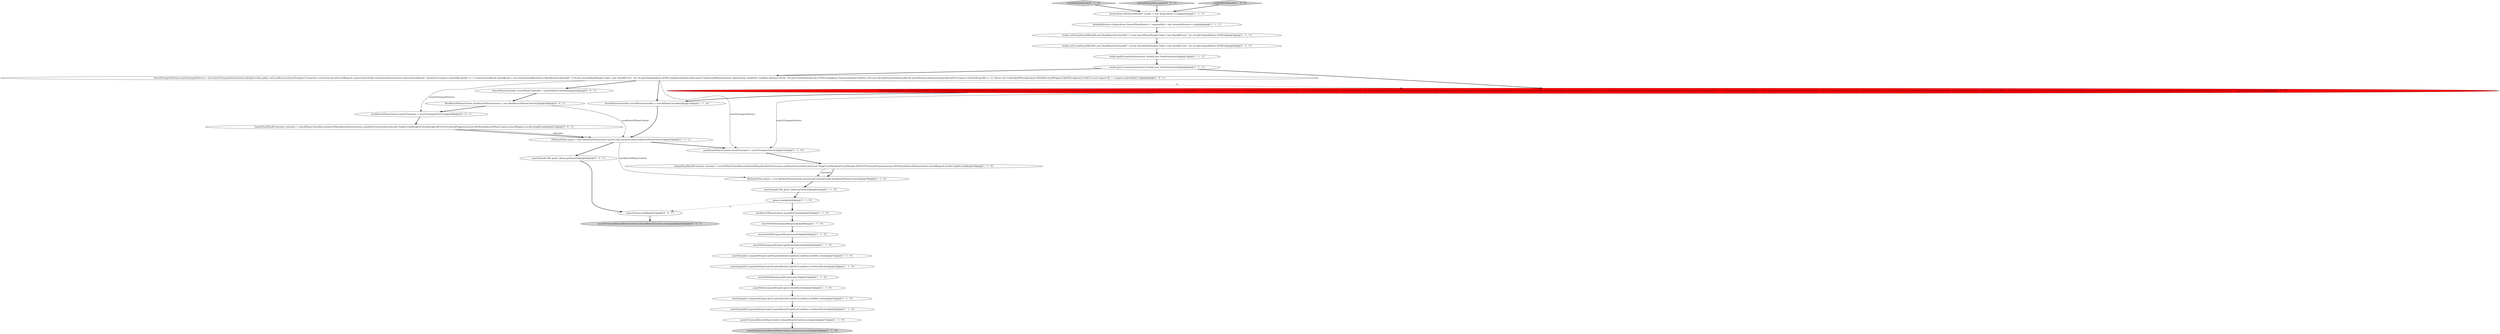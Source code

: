 digraph {
17 [style = filled, label = "assertNotNull(responseRef.get())@@@48@@@['1', '1', '0']", fillcolor = white, shape = ellipse image = "AAA0AAABBB1BBB"];
29 [style = filled, label = "assertTrue(mockSearchPhaseContext.releasedSearchContexts.isEmpty())@@@42@@@['0', '0', '1']", fillcolor = lightgray, shape = ellipse image = "AAA0AAABBB3BBB"];
4 [style = filled, label = "results.get(0).termsStatistics(new Term((((,new TermStatistics(((()@@@7@@@['1', '1', '1']", fillcolor = white, shape = ellipse image = "AAA0AAABBB1BBB"];
25 [style = filled, label = "assertEquals(42,responseRef.get().get(0).queryResult().topDocs().topDocs.scoreDocs(0(.doc)@@@52@@@['1', '1', '0']", fillcolor = white, shape = ellipse image = "AAA0AAABBB1BBB"];
11 [style = filled, label = "results.set(1,newSearchResult(1,new ShardSearchContextId(\"\",2),new SearchShardTarget(\"node2\",new ShardId(\"test\",\"na\",0),null,OriginalIndices.NONE)))@@@6@@@['1', '1', '1']", fillcolor = white, shape = ellipse image = "AAA0AAABBB1BBB"];
31 [style = filled, label = "assertEquals(\"dfs_query\",phase.getName())@@@40@@@['0', '0', '1']", fillcolor = white, shape = ellipse image = "AAA0AAABBB3BBB"];
1 [style = filled, label = "QueryPhaseResultConsumer consumer = searchPhaseController.newSearchPhaseResults(EsExecutors.newDirectExecutorService(),new NoopCircuitBreaker(CircuitBreaker.REQUEST),SearchProgressListener.NOOP,mockSearchPhaseContext.searchRequest,results.length(),null)@@@36@@@['1', '1', '0']", fillcolor = white, shape = ellipse image = "AAA0AAABBB1BBB"];
24 [style = filled, label = "assertTrue(mockSearchPhaseContext.releasedSearchContexts.isEmpty())@@@57@@@['1', '1', '0']", fillcolor = white, shape = ellipse image = "AAA0AAABBB1BBB"];
12 [style = filled, label = "DfsQueryPhase phase = new DfsQueryPhase(results.asList(),null,consumer,null,mockSearchPhaseContext)@@@39@@@['1', '1', '0']", fillcolor = white, shape = ellipse image = "AAA0AAABBB1BBB"];
36 [style = filled, label = "mockSearchPhaseContext.searchTransport = searchTransportService@@@30@@@['0', '0', '1']", fillcolor = white, shape = ellipse image = "AAA0AAABBB3BBB"];
9 [style = filled, label = "SearchPhaseController searchPhaseController = searchPhaseController()@@@33@@@['1', '1', '0']", fillcolor = white, shape = ellipse image = "AAA0AAABBB1BBB"];
21 [style = filled, label = "DfsQueryPhase phase = new DfsQueryPhase(results.asList(),null,consumer,null,mockSearchPhaseContext)@@@34@@@['1', '1', '1']", fillcolor = white, shape = ellipse image = "AAA0AAABBB1BBB"];
16 [style = filled, label = "mockSearchPhaseContext.assertNoFailure()@@@47@@@['1', '1', '0']", fillcolor = white, shape = ellipse image = "AAA0AAABBB1BBB"];
30 [style = filled, label = "expectThrows(,null)@@@41@@@['0', '0', '1']", fillcolor = white, shape = ellipse image = "AAA0AAABBB3BBB"];
0 [style = filled, label = "results.set(0,newSearchResult(0,new ShardSearchContextId(\"\",1),new SearchShardTarget(\"node1\",new ShardId(\"test\",\"na\",0),null,OriginalIndices.NONE)))@@@5@@@['1', '1', '1']", fillcolor = white, shape = ellipse image = "AAA0AAABBB1BBB"];
28 [style = filled, label = "testDfsWith2Shards['0', '1', '0']", fillcolor = lightgray, shape = diamond image = "AAA0AAABBB2BBB"];
8 [style = filled, label = "assertNull(responseRef.get().get(1).fetchResult())@@@54@@@['1', '1', '0']", fillcolor = white, shape = ellipse image = "AAA0AAABBB1BBB"];
7 [style = filled, label = "phase.run()@@@46@@@['1', '1', '0']", fillcolor = white, shape = ellipse image = "AAA0AAABBB1BBB"];
6 [style = filled, label = "assertNotNull(responseRef.get().get(0))@@@49@@@['1', '1', '0']", fillcolor = white, shape = ellipse image = "AAA0AAABBB1BBB"];
22 [style = filled, label = "assertEquals(84,responseRef.get().get(1).queryResult().topDocs().topDocs.scoreDocs(0(.doc)@@@56@@@['1', '1', '0']", fillcolor = white, shape = ellipse image = "AAA0AAABBB1BBB"];
35 [style = filled, label = "QueryPhaseResultConsumer consumer = searchPhaseController.newSearchPhaseResults(EsExecutors.newDirectExecutorService(),new NoopCircuitBreaker(CircuitBreaker.REQUEST),SearchProgressListener.NOOP,mockSearchPhaseContext.searchRequest,results.length(),null)@@@31@@@['0', '0', '1']", fillcolor = white, shape = ellipse image = "AAA0AAABBB3BBB"];
19 [style = filled, label = "assertNull(responseRef.get().get(0).fetchResult())@@@50@@@['1', '1', '0']", fillcolor = white, shape = ellipse image = "AAA0AAABBB1BBB"];
23 [style = filled, label = "SearchTransportService searchTransportService = new SearchTransportService(null,null){@Override public void sendExecuteQuery(Transport.Connection connection,QuerySearchRequest request,SearchTask task,SearchActionListener<QuerySearchResult> listener){if (request.contextId().getId() == 1) {QuerySearchResult queryResult = new QuerySearchResult(new ShardSearchContextId(\"\",123),new SearchShardTarget(\"node1\",new ShardId(\"test\",\"na\",0),null,OriginalIndices.NONE),null)queryResult.topDocs(new TopDocsAndMaxScore(new TopDocs(new TotalHits(1,TotalHits.Relation.EQUAL_TO),new ScoreDoc((((edu.fdu.CPPDG.tinypdg.pe.ExpressionInfo@1230ef3),2.0F),new DocValueFormat(((()queryResult.size(2)listener.onResponse(queryResult)}if (request.contextId().getId() == 2) {throw new UncheckedIOException(new MockDirectoryWrapper.FakeIOException())}{fail(\"no such request ID: \" + request.contextId())}}}@@@9@@@['1', '0', '1']", fillcolor = white, shape = ellipse image = "AAA0AAABBB1BBB"];
34 [style = filled, label = "MockSearchPhaseContext mockSearchPhaseContext = new MockSearchPhaseContext(2)@@@29@@@['0', '0', '1']", fillcolor = white, shape = ellipse image = "AAA0AAABBB3BBB"];
27 [style = filled, label = "SearchTransportService searchTransportService = new SearchTransportService(null,null,null){@Override public void sendExecuteQuery(Transport.Connection connection,QuerySearchRequest request,SearchTask task,SearchActionListener<QuerySearchResult> listener){if (request.contextId().getId() == 1) {QuerySearchResult queryResult = new QuerySearchResult(new ShardSearchContextId(\"\",123),new SearchShardTarget(\"node1\",new ShardId(\"test\",\"na\",0),null,OriginalIndices.NONE),null)queryResult.topDocs(new TopDocsAndMaxScore(new TopDocs(new TotalHits(1,TotalHits.Relation.EQUAL_TO),new ScoreDoc((((edu.fdu.CPPDG.tinypdg.pe.ExpressionInfo@1230d19),2.0F),new DocValueFormat(((()queryResult.size(2)listener.onResponse(queryResult)}if (request.contextId().getId() == 2) {QuerySearchResult queryResult = new QuerySearchResult(new ShardSearchContextId(\"\",123),new SearchShardTarget(\"node2\",new ShardId(\"test\",\"na\",0),null,OriginalIndices.NONE),null)queryResult.topDocs(new TopDocsAndMaxScore(new TopDocs(new TotalHits(1,TotalHits.Relation.EQUAL_TO),new ScoreDoc((((edu.fdu.CPPDG.tinypdg.pe.ExpressionInfo@1230d5e),2.0F),new DocValueFormat(((()queryResult.size(2)listener.onResponse(queryResult)}{fail(\"no such request ID: \" + request.contextId())}}}@@@9@@@['0', '1', '0']", fillcolor = red, shape = ellipse image = "AAA1AAABBB2BBB"];
20 [style = filled, label = "AtomicArray<DfsSearchResult> results = new AtomicArray<>(2)@@@3@@@['1', '1', '1']", fillcolor = white, shape = ellipse image = "AAA0AAABBB1BBB"];
18 [style = filled, label = "assertEquals(\"dfs_query\",phase.getName())@@@45@@@['1', '1', '0']", fillcolor = white, shape = ellipse image = "AAA0AAABBB1BBB"];
10 [style = filled, label = "AtomicReference<AtomicArray<SearchPhaseResult>> responseRef = new AtomicReference<>()@@@4@@@['1', '1', '1']", fillcolor = white, shape = ellipse image = "AAA0AAABBB1BBB"];
14 [style = filled, label = "mockSearchPhaseContext.searchTransport = searchTransportService@@@35@@@['1', '1', '0']", fillcolor = white, shape = ellipse image = "AAA0AAABBB1BBB"];
33 [style = filled, label = "testFailPhaseOnException['0', '0', '1']", fillcolor = lightgray, shape = diamond image = "AAA0AAABBB3BBB"];
2 [style = filled, label = "assertNotNull(responseRef.get().get(1))@@@53@@@['1', '1', '0']", fillcolor = white, shape = ellipse image = "AAA0AAABBB1BBB"];
13 [style = filled, label = "results.get(1).termsStatistics(new Term((((,new TermStatistics(((()@@@8@@@['1', '1', '1']", fillcolor = white, shape = ellipse image = "AAA0AAABBB1BBB"];
5 [style = filled, label = "testDfsWith2Shards['1', '0', '0']", fillcolor = lightgray, shape = diamond image = "AAA0AAABBB1BBB"];
32 [style = filled, label = "SearchPhaseController searchPhaseController = searchPhaseController()@@@28@@@['0', '0', '1']", fillcolor = white, shape = ellipse image = "AAA0AAABBB3BBB"];
26 [style = filled, label = "assertEquals(1,responseRef.get().get(1).queryResult().topDocs().topDocs.totalHits.value)@@@55@@@['1', '1', '0']", fillcolor = white, shape = ellipse image = "AAA0AAABBB1BBB"];
3 [style = filled, label = "assertEquals(2,mockSearchPhaseContext.numSuccess.get())@@@58@@@['1', '1', '0']", fillcolor = lightgray, shape = ellipse image = "AAA0AAABBB1BBB"];
15 [style = filled, label = "assertEquals(1,responseRef.get().get(0).queryResult().topDocs().topDocs.totalHits.value)@@@51@@@['1', '1', '0']", fillcolor = white, shape = ellipse image = "AAA0AAABBB1BBB"];
33->20 [style = bold, label=""];
23->36 [style = solid, label="searchTransportService"];
34->21 [style = solid, label="mockSearchPhaseContext"];
23->27 [style = dashed, label="0"];
5->20 [style = bold, label=""];
17->6 [style = bold, label=""];
28->20 [style = bold, label=""];
15->25 [style = bold, label=""];
4->13 [style = bold, label=""];
11->4 [style = bold, label=""];
27->9 [style = bold, label=""];
21->12 [style = solid, label="mockSearchPhaseContext"];
1->12 [style = solid, label="consumer"];
23->32 [style = bold, label=""];
0->11 [style = bold, label=""];
6->19 [style = bold, label=""];
16->17 [style = bold, label=""];
32->34 [style = bold, label=""];
25->2 [style = bold, label=""];
35->21 [style = bold, label=""];
30->29 [style = bold, label=""];
14->1 [style = bold, label=""];
26->22 [style = bold, label=""];
20->10 [style = bold, label=""];
23->14 [style = solid, label="searchTransportService"];
13->27 [style = bold, label=""];
21->31 [style = bold, label=""];
34->36 [style = bold, label=""];
10->0 [style = bold, label=""];
7->16 [style = bold, label=""];
31->30 [style = bold, label=""];
12->18 [style = bold, label=""];
9->21 [style = bold, label=""];
1->12 [style = bold, label=""];
13->23 [style = bold, label=""];
7->30 [style = dashed, label="0"];
27->14 [style = solid, label="searchTransportService"];
22->24 [style = bold, label=""];
19->15 [style = bold, label=""];
18->7 [style = bold, label=""];
36->35 [style = bold, label=""];
23->9 [style = bold, label=""];
24->3 [style = bold, label=""];
35->21 [style = solid, label="consumer"];
2->8 [style = bold, label=""];
21->14 [style = bold, label=""];
8->26 [style = bold, label=""];
}
